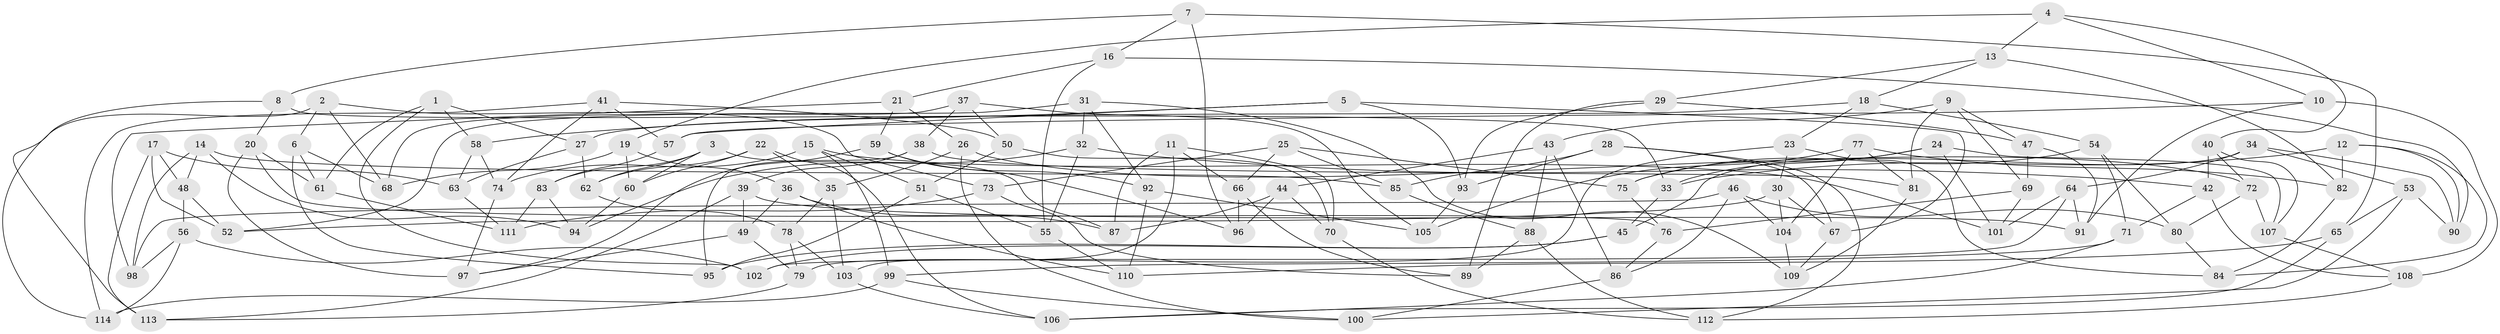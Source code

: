 // Generated by graph-tools (version 1.1) at 2025/03/03/09/25 03:03:10]
// undirected, 114 vertices, 228 edges
graph export_dot {
graph [start="1"]
  node [color=gray90,style=filled];
  1;
  2;
  3;
  4;
  5;
  6;
  7;
  8;
  9;
  10;
  11;
  12;
  13;
  14;
  15;
  16;
  17;
  18;
  19;
  20;
  21;
  22;
  23;
  24;
  25;
  26;
  27;
  28;
  29;
  30;
  31;
  32;
  33;
  34;
  35;
  36;
  37;
  38;
  39;
  40;
  41;
  42;
  43;
  44;
  45;
  46;
  47;
  48;
  49;
  50;
  51;
  52;
  53;
  54;
  55;
  56;
  57;
  58;
  59;
  60;
  61;
  62;
  63;
  64;
  65;
  66;
  67;
  68;
  69;
  70;
  71;
  72;
  73;
  74;
  75;
  76;
  77;
  78;
  79;
  80;
  81;
  82;
  83;
  84;
  85;
  86;
  87;
  88;
  89;
  90;
  91;
  92;
  93;
  94;
  95;
  96;
  97;
  98;
  99;
  100;
  101;
  102;
  103;
  104;
  105;
  106;
  107;
  108;
  109;
  110;
  111;
  112;
  113;
  114;
  1 -- 27;
  1 -- 102;
  1 -- 61;
  1 -- 58;
  2 -- 73;
  2 -- 68;
  2 -- 114;
  2 -- 6;
  3 -- 83;
  3 -- 87;
  3 -- 60;
  3 -- 62;
  4 -- 10;
  4 -- 19;
  4 -- 40;
  4 -- 13;
  5 -- 58;
  5 -- 93;
  5 -- 57;
  5 -- 67;
  6 -- 95;
  6 -- 68;
  6 -- 61;
  7 -- 96;
  7 -- 65;
  7 -- 16;
  7 -- 8;
  8 -- 33;
  8 -- 20;
  8 -- 113;
  9 -- 81;
  9 -- 47;
  9 -- 69;
  9 -- 43;
  10 -- 91;
  10 -- 108;
  10 -- 57;
  11 -- 70;
  11 -- 103;
  11 -- 87;
  11 -- 66;
  12 -- 33;
  12 -- 90;
  12 -- 84;
  12 -- 82;
  13 -- 29;
  13 -- 82;
  13 -- 18;
  14 -- 98;
  14 -- 94;
  14 -- 85;
  14 -- 48;
  15 -- 99;
  15 -- 74;
  15 -- 101;
  15 -- 51;
  16 -- 55;
  16 -- 21;
  16 -- 90;
  17 -- 113;
  17 -- 48;
  17 -- 52;
  17 -- 63;
  18 -- 27;
  18 -- 23;
  18 -- 54;
  19 -- 60;
  19 -- 36;
  19 -- 68;
  20 -- 97;
  20 -- 76;
  20 -- 61;
  21 -- 26;
  21 -- 98;
  21 -- 59;
  22 -- 106;
  22 -- 60;
  22 -- 62;
  22 -- 35;
  23 -- 79;
  23 -- 84;
  23 -- 30;
  24 -- 101;
  24 -- 75;
  24 -- 33;
  24 -- 107;
  25 -- 66;
  25 -- 73;
  25 -- 75;
  25 -- 85;
  26 -- 35;
  26 -- 72;
  26 -- 100;
  27 -- 63;
  27 -- 62;
  28 -- 85;
  28 -- 112;
  28 -- 93;
  28 -- 67;
  29 -- 89;
  29 -- 93;
  29 -- 47;
  30 -- 52;
  30 -- 104;
  30 -- 67;
  31 -- 92;
  31 -- 52;
  31 -- 109;
  31 -- 32;
  32 -- 42;
  32 -- 94;
  32 -- 55;
  33 -- 45;
  34 -- 90;
  34 -- 45;
  34 -- 53;
  34 -- 64;
  35 -- 78;
  35 -- 103;
  36 -- 87;
  36 -- 110;
  36 -- 49;
  37 -- 68;
  37 -- 105;
  37 -- 50;
  37 -- 38;
  38 -- 39;
  38 -- 81;
  38 -- 95;
  39 -- 49;
  39 -- 91;
  39 -- 113;
  40 -- 107;
  40 -- 42;
  40 -- 72;
  41 -- 114;
  41 -- 57;
  41 -- 74;
  41 -- 50;
  42 -- 108;
  42 -- 71;
  43 -- 86;
  43 -- 88;
  43 -- 44;
  44 -- 87;
  44 -- 70;
  44 -- 96;
  45 -- 95;
  45 -- 102;
  46 -- 80;
  46 -- 86;
  46 -- 104;
  46 -- 98;
  47 -- 91;
  47 -- 69;
  48 -- 56;
  48 -- 52;
  49 -- 79;
  49 -- 97;
  50 -- 70;
  50 -- 51;
  51 -- 55;
  51 -- 95;
  53 -- 100;
  53 -- 90;
  53 -- 65;
  54 -- 71;
  54 -- 75;
  54 -- 80;
  55 -- 110;
  56 -- 114;
  56 -- 98;
  56 -- 102;
  57 -- 83;
  58 -- 74;
  58 -- 63;
  59 -- 96;
  59 -- 97;
  59 -- 92;
  60 -- 94;
  61 -- 111;
  62 -- 78;
  63 -- 111;
  64 -- 91;
  64 -- 101;
  64 -- 102;
  65 -- 110;
  65 -- 106;
  66 -- 96;
  66 -- 89;
  67 -- 109;
  69 -- 101;
  69 -- 76;
  70 -- 112;
  71 -- 106;
  71 -- 99;
  72 -- 107;
  72 -- 80;
  73 -- 89;
  73 -- 111;
  74 -- 97;
  75 -- 76;
  76 -- 86;
  77 -- 81;
  77 -- 105;
  77 -- 104;
  77 -- 82;
  78 -- 103;
  78 -- 79;
  79 -- 113;
  80 -- 84;
  81 -- 109;
  82 -- 84;
  83 -- 111;
  83 -- 94;
  85 -- 88;
  86 -- 100;
  88 -- 89;
  88 -- 112;
  92 -- 105;
  92 -- 110;
  93 -- 105;
  99 -- 100;
  99 -- 114;
  103 -- 106;
  104 -- 109;
  107 -- 108;
  108 -- 112;
}
